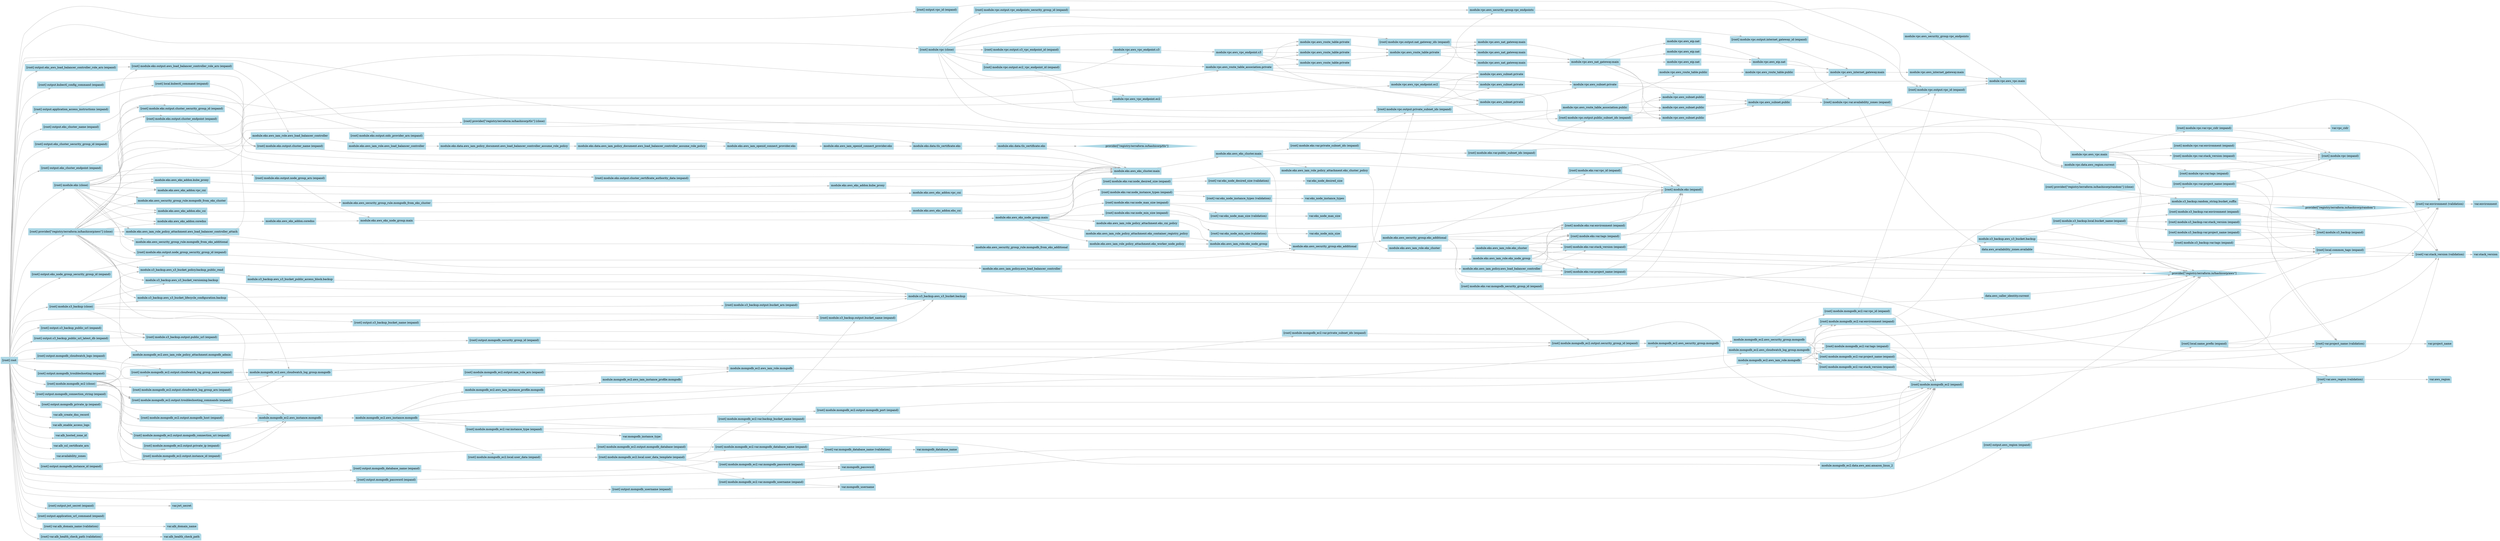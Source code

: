 digraph {
    rankdir = "LR";
    node [shape = "box", style = "filled", color = "lightblue"];
    edge [color = "darkgray"];
	compound = "true"
	newrank = "true"
	subgraph "root" {
		"[root] data.aws_availability_zones.available (expand)" [label = "data.aws_availability_zones.available", shape = "box"]
		"[root] data.aws_caller_identity.current (expand)" [label = "data.aws_caller_identity.current", shape = "box"]
		"[root] module.eks.aws_eks_addon.coredns" [label = "module.eks.aws_eks_addon.coredns", shape = "box"]
		"[root] module.eks.aws_eks_addon.coredns (expand)" [label = "module.eks.aws_eks_addon.coredns", shape = "box"]
		"[root] module.eks.aws_eks_addon.ebs_csi" [label = "module.eks.aws_eks_addon.ebs_csi", shape = "box"]
		"[root] module.eks.aws_eks_addon.ebs_csi (expand)" [label = "module.eks.aws_eks_addon.ebs_csi", shape = "box"]
		"[root] module.eks.aws_eks_addon.kube_proxy" [label = "module.eks.aws_eks_addon.kube_proxy", shape = "box"]
		"[root] module.eks.aws_eks_addon.kube_proxy (expand)" [label = "module.eks.aws_eks_addon.kube_proxy", shape = "box"]
		"[root] module.eks.aws_eks_addon.vpc_cni" [label = "module.eks.aws_eks_addon.vpc_cni", shape = "box"]
		"[root] module.eks.aws_eks_addon.vpc_cni (expand)" [label = "module.eks.aws_eks_addon.vpc_cni", shape = "box"]
		"[root] module.eks.aws_eks_cluster.main" [label = "module.eks.aws_eks_cluster.main", shape = "box"]
		"[root] module.eks.aws_eks_cluster.main (expand)" [label = "module.eks.aws_eks_cluster.main", shape = "box"]
		"[root] module.eks.aws_eks_node_group.main" [label = "module.eks.aws_eks_node_group.main", shape = "box"]
		"[root] module.eks.aws_eks_node_group.main (expand)" [label = "module.eks.aws_eks_node_group.main", shape = "box"]
		"[root] module.eks.aws_iam_openid_connect_provider.eks" [label = "module.eks.aws_iam_openid_connect_provider.eks", shape = "box"]
		"[root] module.eks.aws_iam_openid_connect_provider.eks (expand)" [label = "module.eks.aws_iam_openid_connect_provider.eks", shape = "box"]
		"[root] module.eks.aws_iam_policy.aws_load_balancer_controller" [label = "module.eks.aws_iam_policy.aws_load_balancer_controller", shape = "box"]
		"[root] module.eks.aws_iam_policy.aws_load_balancer_controller (expand)" [label = "module.eks.aws_iam_policy.aws_load_balancer_controller", shape = "box"]
		"[root] module.eks.aws_iam_role.aws_load_balancer_controller" [label = "module.eks.aws_iam_role.aws_load_balancer_controller", shape = "box"]
		"[root] module.eks.aws_iam_role.aws_load_balancer_controller (expand)" [label = "module.eks.aws_iam_role.aws_load_balancer_controller", shape = "box"]
		"[root] module.eks.aws_iam_role.eks_cluster" [label = "module.eks.aws_iam_role.eks_cluster", shape = "box"]
		"[root] module.eks.aws_iam_role.eks_cluster (expand)" [label = "module.eks.aws_iam_role.eks_cluster", shape = "box"]
		"[root] module.eks.aws_iam_role.eks_node_group" [label = "module.eks.aws_iam_role.eks_node_group", shape = "box"]
		"[root] module.eks.aws_iam_role.eks_node_group (expand)" [label = "module.eks.aws_iam_role.eks_node_group", shape = "box"]
		"[root] module.eks.aws_iam_role_policy_attachment.aws_load_balancer_controller_attach (expand)" [label = "module.eks.aws_iam_role_policy_attachment.aws_load_balancer_controller_attach", shape = "box"]
		"[root] module.eks.aws_iam_role_policy_attachment.eks_cluster_policy (expand)" [label = "module.eks.aws_iam_role_policy_attachment.eks_cluster_policy", shape = "box"]
		"[root] module.eks.aws_iam_role_policy_attachment.eks_cni_policy (expand)" [label = "module.eks.aws_iam_role_policy_attachment.eks_cni_policy", shape = "box"]
		"[root] module.eks.aws_iam_role_policy_attachment.eks_container_registry_policy (expand)" [label = "module.eks.aws_iam_role_policy_attachment.eks_container_registry_policy", shape = "box"]
		"[root] module.eks.aws_iam_role_policy_attachment.eks_worker_node_policy (expand)" [label = "module.eks.aws_iam_role_policy_attachment.eks_worker_node_policy", shape = "box"]
		"[root] module.eks.aws_security_group.eks_additional" [label = "module.eks.aws_security_group.eks_additional", shape = "box"]
		"[root] module.eks.aws_security_group.eks_additional (expand)" [label = "module.eks.aws_security_group.eks_additional", shape = "box"]
		"[root] module.eks.aws_security_group_rule.mongodb_from_eks_additional" [label = "module.eks.aws_security_group_rule.mongodb_from_eks_additional", shape = "box"]
		"[root] module.eks.aws_security_group_rule.mongodb_from_eks_additional (expand)" [label = "module.eks.aws_security_group_rule.mongodb_from_eks_additional", shape = "box"]
		"[root] module.eks.aws_security_group_rule.mongodb_from_eks_cluster" [label = "module.eks.aws_security_group_rule.mongodb_from_eks_cluster", shape = "box"]
		"[root] module.eks.aws_security_group_rule.mongodb_from_eks_cluster (expand)" [label = "module.eks.aws_security_group_rule.mongodb_from_eks_cluster", shape = "box"]
		"[root] module.eks.data.aws_iam_policy_document.aws_load_balancer_controller_assume_role_policy" [label = "module.eks.data.aws_iam_policy_document.aws_load_balancer_controller_assume_role_policy", shape = "box"]
		"[root] module.eks.data.aws_iam_policy_document.aws_load_balancer_controller_assume_role_policy (expand)" [label = "module.eks.data.aws_iam_policy_document.aws_load_balancer_controller_assume_role_policy", shape = "box"]
		"[root] module.eks.data.tls_certificate.eks" [label = "module.eks.data.tls_certificate.eks", shape = "box"]
		"[root] module.eks.data.tls_certificate.eks (expand)" [label = "module.eks.data.tls_certificate.eks", shape = "box"]
		"[root] module.mongodb_ec2.aws_cloudwatch_log_group.mongodb" [label = "module.mongodb_ec2.aws_cloudwatch_log_group.mongodb", shape = "box"]
		"[root] module.mongodb_ec2.aws_cloudwatch_log_group.mongodb (expand)" [label = "module.mongodb_ec2.aws_cloudwatch_log_group.mongodb", shape = "box"]
		"[root] module.mongodb_ec2.aws_iam_instance_profile.mongodb" [label = "module.mongodb_ec2.aws_iam_instance_profile.mongodb", shape = "box"]
		"[root] module.mongodb_ec2.aws_iam_instance_profile.mongodb (expand)" [label = "module.mongodb_ec2.aws_iam_instance_profile.mongodb", shape = "box"]
		"[root] module.mongodb_ec2.aws_iam_role.mongodb" [label = "module.mongodb_ec2.aws_iam_role.mongodb", shape = "box"]
		"[root] module.mongodb_ec2.aws_iam_role.mongodb (expand)" [label = "module.mongodb_ec2.aws_iam_role.mongodb", shape = "box"]
		"[root] module.mongodb_ec2.aws_iam_role_policy_attachment.mongodb_admin (expand)" [label = "module.mongodb_ec2.aws_iam_role_policy_attachment.mongodb_admin", shape = "box"]
		"[root] module.mongodb_ec2.aws_instance.mongodb" [label = "module.mongodb_ec2.aws_instance.mongodb", shape = "box"]
		"[root] module.mongodb_ec2.aws_instance.mongodb (expand)" [label = "module.mongodb_ec2.aws_instance.mongodb", shape = "box"]
		"[root] module.mongodb_ec2.aws_security_group.mongodb" [label = "module.mongodb_ec2.aws_security_group.mongodb", shape = "box"]
		"[root] module.mongodb_ec2.aws_security_group.mongodb (expand)" [label = "module.mongodb_ec2.aws_security_group.mongodb", shape = "box"]
		"[root] module.mongodb_ec2.data.aws_ami.amazon_linux_2 (expand)" [label = "module.mongodb_ec2.data.aws_ami.amazon_linux_2", shape = "box"]
		"[root] module.s3_backup.aws_s3_bucket.backup" [label = "module.s3_backup.aws_s3_bucket.backup", shape = "box"]
		"[root] module.s3_backup.aws_s3_bucket.backup (expand)" [label = "module.s3_backup.aws_s3_bucket.backup", shape = "box"]
		"[root] module.s3_backup.aws_s3_bucket_lifecycle_configuration.backup (expand)" [label = "module.s3_backup.aws_s3_bucket_lifecycle_configuration.backup", shape = "box"]
		"[root] module.s3_backup.aws_s3_bucket_policy.backup_public_read (expand)" [label = "module.s3_backup.aws_s3_bucket_policy.backup_public_read", shape = "box"]
		"[root] module.s3_backup.aws_s3_bucket_public_access_block.backup (expand)" [label = "module.s3_backup.aws_s3_bucket_public_access_block.backup", shape = "box"]
		"[root] module.s3_backup.aws_s3_bucket_versioning.backup (expand)" [label = "module.s3_backup.aws_s3_bucket_versioning.backup", shape = "box"]
		"[root] module.s3_backup.random_string.bucket_suffix (expand)" [label = "module.s3_backup.random_string.bucket_suffix", shape = "box"]
		"[root] module.vpc.aws_eip.nat (expand)" [label = "module.vpc.aws_eip.nat", shape = "box"]
		"[root] module.vpc.aws_eip.nat[0]" [label = "module.vpc.aws_eip.nat", shape = "box"]
		"[root] module.vpc.aws_eip.nat[1]" [label = "module.vpc.aws_eip.nat", shape = "box"]
		"[root] module.vpc.aws_eip.nat[2]" [label = "module.vpc.aws_eip.nat", shape = "box"]
		"[root] module.vpc.aws_internet_gateway.main" [label = "module.vpc.aws_internet_gateway.main", shape = "box"]
		"[root] module.vpc.aws_internet_gateway.main (expand)" [label = "module.vpc.aws_internet_gateway.main", shape = "box"]
		"[root] module.vpc.aws_nat_gateway.main (expand)" [label = "module.vpc.aws_nat_gateway.main", shape = "box"]
		"[root] module.vpc.aws_nat_gateway.main[0]" [label = "module.vpc.aws_nat_gateway.main", shape = "box"]
		"[root] module.vpc.aws_nat_gateway.main[1]" [label = "module.vpc.aws_nat_gateway.main", shape = "box"]
		"[root] module.vpc.aws_nat_gateway.main[2]" [label = "module.vpc.aws_nat_gateway.main", shape = "box"]
		"[root] module.vpc.aws_route_table.private (expand)" [label = "module.vpc.aws_route_table.private", shape = "box"]
		"[root] module.vpc.aws_route_table.private[0]" [label = "module.vpc.aws_route_table.private", shape = "box"]
		"[root] module.vpc.aws_route_table.private[1]" [label = "module.vpc.aws_route_table.private", shape = "box"]
		"[root] module.vpc.aws_route_table.private[2]" [label = "module.vpc.aws_route_table.private", shape = "box"]
		"[root] module.vpc.aws_route_table.public" [label = "module.vpc.aws_route_table.public", shape = "box"]
		"[root] module.vpc.aws_route_table.public (expand)" [label = "module.vpc.aws_route_table.public", shape = "box"]
		"[root] module.vpc.aws_route_table_association.private (expand)" [label = "module.vpc.aws_route_table_association.private", shape = "box"]
		"[root] module.vpc.aws_route_table_association.public (expand)" [label = "module.vpc.aws_route_table_association.public", shape = "box"]
		"[root] module.vpc.aws_security_group.vpc_endpoints" [label = "module.vpc.aws_security_group.vpc_endpoints", shape = "box"]
		"[root] module.vpc.aws_security_group.vpc_endpoints (expand)" [label = "module.vpc.aws_security_group.vpc_endpoints", shape = "box"]
		"[root] module.vpc.aws_subnet.private (expand)" [label = "module.vpc.aws_subnet.private", shape = "box"]
		"[root] module.vpc.aws_subnet.private[0]" [label = "module.vpc.aws_subnet.private", shape = "box"]
		"[root] module.vpc.aws_subnet.private[1]" [label = "module.vpc.aws_subnet.private", shape = "box"]
		"[root] module.vpc.aws_subnet.private[2]" [label = "module.vpc.aws_subnet.private", shape = "box"]
		"[root] module.vpc.aws_subnet.public (expand)" [label = "module.vpc.aws_subnet.public", shape = "box"]
		"[root] module.vpc.aws_subnet.public[0]" [label = "module.vpc.aws_subnet.public", shape = "box"]
		"[root] module.vpc.aws_subnet.public[1]" [label = "module.vpc.aws_subnet.public", shape = "box"]
		"[root] module.vpc.aws_subnet.public[2]" [label = "module.vpc.aws_subnet.public", shape = "box"]
		"[root] module.vpc.aws_vpc.main" [label = "module.vpc.aws_vpc.main", shape = "box"]
		"[root] module.vpc.aws_vpc.main (expand)" [label = "module.vpc.aws_vpc.main", shape = "box"]
		"[root] module.vpc.aws_vpc_endpoint.ec2" [label = "module.vpc.aws_vpc_endpoint.ec2", shape = "box"]
		"[root] module.vpc.aws_vpc_endpoint.ec2 (expand)" [label = "module.vpc.aws_vpc_endpoint.ec2", shape = "box"]
		"[root] module.vpc.aws_vpc_endpoint.s3" [label = "module.vpc.aws_vpc_endpoint.s3", shape = "box"]
		"[root] module.vpc.aws_vpc_endpoint.s3 (expand)" [label = "module.vpc.aws_vpc_endpoint.s3", shape = "box"]
		"[root] module.vpc.data.aws_region.current (expand)" [label = "module.vpc.data.aws_region.current", shape = "box"]
		"[root] provider[\"registry.terraform.io/hashicorp/aws\"]" [label = "provider[\"registry.terraform.io/hashicorp/aws\"]", shape = "diamond"]
		"[root] provider[\"registry.terraform.io/hashicorp/random\"]" [label = "provider[\"registry.terraform.io/hashicorp/random\"]", shape = "diamond"]
		"[root] provider[\"registry.terraform.io/hashicorp/tls\"]" [label = "provider[\"registry.terraform.io/hashicorp/tls\"]", shape = "diamond"]
		"[root] var.alb_create_dns_record" [label = "var.alb_create_dns_record", shape = "note"]
		"[root] var.alb_domain_name" [label = "var.alb_domain_name", shape = "note"]
		"[root] var.alb_enable_access_logs" [label = "var.alb_enable_access_logs", shape = "note"]
		"[root] var.alb_health_check_path" [label = "var.alb_health_check_path", shape = "note"]
		"[root] var.alb_hosted_zone_id" [label = "var.alb_hosted_zone_id", shape = "note"]
		"[root] var.alb_ssl_certificate_arn" [label = "var.alb_ssl_certificate_arn", shape = "note"]
		"[root] var.availability_zones" [label = "var.availability_zones", shape = "note"]
		"[root] var.aws_region" [label = "var.aws_region", shape = "note"]
		"[root] var.eks_node_desired_size" [label = "var.eks_node_desired_size", shape = "note"]
		"[root] var.eks_node_instance_types" [label = "var.eks_node_instance_types", shape = "note"]
		"[root] var.eks_node_max_size" [label = "var.eks_node_max_size", shape = "note"]
		"[root] var.eks_node_min_size" [label = "var.eks_node_min_size", shape = "note"]
		"[root] var.environment" [label = "var.environment", shape = "note"]
		"[root] var.jwt_secret" [label = "var.jwt_secret", shape = "note"]
		"[root] var.mongodb_database_name" [label = "var.mongodb_database_name", shape = "note"]
		"[root] var.mongodb_instance_type" [label = "var.mongodb_instance_type", shape = "note"]
		"[root] var.mongodb_password" [label = "var.mongodb_password", shape = "note"]
		"[root] var.mongodb_username" [label = "var.mongodb_username", shape = "note"]
		"[root] var.project_name" [label = "var.project_name", shape = "note"]
		"[root] var.stack_version" [label = "var.stack_version", shape = "note"]
		"[root] var.vpc_cidr" [label = "var.vpc_cidr", shape = "note"]
		"[root] data.aws_availability_zones.available (expand)" -> "[root] provider[\"registry.terraform.io/hashicorp/aws\"]"
		"[root] data.aws_caller_identity.current (expand)" -> "[root] provider[\"registry.terraform.io/hashicorp/aws\"]"
		"[root] local.common_tags (expand)" -> "[root] var.environment (validation)"
		"[root] local.common_tags (expand)" -> "[root] var.stack_version (validation)"
		"[root] local.kubectl_command (expand)" -> "[root] module.eks.output.cluster_name (expand)"
		"[root] local.name_prefix (expand)" -> "[root] var.environment (validation)"
		"[root] local.name_prefix (expand)" -> "[root] var.project_name (validation)"
		"[root] local.name_prefix (expand)" -> "[root] var.stack_version (validation)"
		"[root] module.eks (close)" -> "[root] module.eks.aws_eks_addon.coredns"
		"[root] module.eks (close)" -> "[root] module.eks.aws_eks_addon.ebs_csi"
		"[root] module.eks (close)" -> "[root] module.eks.aws_eks_addon.kube_proxy"
		"[root] module.eks (close)" -> "[root] module.eks.aws_eks_addon.vpc_cni"
		"[root] module.eks (close)" -> "[root] module.eks.aws_iam_role_policy_attachment.aws_load_balancer_controller_attach (expand)"
		"[root] module.eks (close)" -> "[root] module.eks.aws_security_group_rule.mongodb_from_eks_additional"
		"[root] module.eks (close)" -> "[root] module.eks.aws_security_group_rule.mongodb_from_eks_cluster"
		"[root] module.eks (close)" -> "[root] module.eks.output.aws_load_balancer_controller_role_arn (expand)"
		"[root] module.eks (close)" -> "[root] module.eks.output.cluster_certificate_authority_data (expand)"
		"[root] module.eks (close)" -> "[root] module.eks.output.cluster_endpoint (expand)"
		"[root] module.eks (close)" -> "[root] module.eks.output.cluster_name (expand)"
		"[root] module.eks (close)" -> "[root] module.eks.output.cluster_security_group_id (expand)"
		"[root] module.eks (close)" -> "[root] module.eks.output.node_group_arn (expand)"
		"[root] module.eks (close)" -> "[root] module.eks.output.node_group_security_group_id (expand)"
		"[root] module.eks (close)" -> "[root] module.eks.output.oidc_provider_arn (expand)"
		"[root] module.eks.aws_eks_addon.coredns (expand)" -> "[root] module.eks.aws_eks_node_group.main"
		"[root] module.eks.aws_eks_addon.coredns" -> "[root] module.eks.aws_eks_addon.coredns (expand)"
		"[root] module.eks.aws_eks_addon.ebs_csi (expand)" -> "[root] module.eks.aws_eks_cluster.main"
		"[root] module.eks.aws_eks_addon.ebs_csi" -> "[root] module.eks.aws_eks_addon.ebs_csi (expand)"
		"[root] module.eks.aws_eks_addon.kube_proxy (expand)" -> "[root] module.eks.aws_eks_cluster.main"
		"[root] module.eks.aws_eks_addon.kube_proxy" -> "[root] module.eks.aws_eks_addon.kube_proxy (expand)"
		"[root] module.eks.aws_eks_addon.vpc_cni (expand)" -> "[root] module.eks.aws_eks_cluster.main"
		"[root] module.eks.aws_eks_addon.vpc_cni" -> "[root] module.eks.aws_eks_addon.vpc_cni (expand)"
		"[root] module.eks.aws_eks_cluster.main (expand)" -> "[root] module.eks.aws_iam_role_policy_attachment.eks_cluster_policy (expand)"
		"[root] module.eks.aws_eks_cluster.main (expand)" -> "[root] module.eks.aws_security_group.eks_additional"
		"[root] module.eks.aws_eks_cluster.main (expand)" -> "[root] module.eks.var.private_subnet_ids (expand)"
		"[root] module.eks.aws_eks_cluster.main (expand)" -> "[root] module.eks.var.public_subnet_ids (expand)"
		"[root] module.eks.aws_eks_cluster.main" -> "[root] module.eks.aws_eks_cluster.main (expand)"
		"[root] module.eks.aws_eks_node_group.main (expand)" -> "[root] module.eks.aws_eks_cluster.main"
		"[root] module.eks.aws_eks_node_group.main (expand)" -> "[root] module.eks.aws_iam_role_policy_attachment.eks_cni_policy (expand)"
		"[root] module.eks.aws_eks_node_group.main (expand)" -> "[root] module.eks.aws_iam_role_policy_attachment.eks_container_registry_policy (expand)"
		"[root] module.eks.aws_eks_node_group.main (expand)" -> "[root] module.eks.aws_iam_role_policy_attachment.eks_worker_node_policy (expand)"
		"[root] module.eks.aws_eks_node_group.main (expand)" -> "[root] module.eks.var.node_desired_size (expand)"
		"[root] module.eks.aws_eks_node_group.main (expand)" -> "[root] module.eks.var.node_instance_types (expand)"
		"[root] module.eks.aws_eks_node_group.main (expand)" -> "[root] module.eks.var.node_max_size (expand)"
		"[root] module.eks.aws_eks_node_group.main (expand)" -> "[root] module.eks.var.node_min_size (expand)"
		"[root] module.eks.aws_eks_node_group.main" -> "[root] module.eks.aws_eks_node_group.main (expand)"
		"[root] module.eks.aws_iam_openid_connect_provider.eks (expand)" -> "[root] module.eks.data.tls_certificate.eks"
		"[root] module.eks.aws_iam_openid_connect_provider.eks" -> "[root] module.eks.aws_iam_openid_connect_provider.eks (expand)"
		"[root] module.eks.aws_iam_policy.aws_load_balancer_controller (expand)" -> "[root] module.eks.var.environment (expand)"
		"[root] module.eks.aws_iam_policy.aws_load_balancer_controller (expand)" -> "[root] module.eks.var.project_name (expand)"
		"[root] module.eks.aws_iam_policy.aws_load_balancer_controller (expand)" -> "[root] module.eks.var.stack_version (expand)"
		"[root] module.eks.aws_iam_policy.aws_load_balancer_controller (expand)" -> "[root] module.eks.var.tags (expand)"
		"[root] module.eks.aws_iam_policy.aws_load_balancer_controller (expand)" -> "[root] provider[\"registry.terraform.io/hashicorp/aws\"]"
		"[root] module.eks.aws_iam_policy.aws_load_balancer_controller" -> "[root] module.eks.aws_iam_policy.aws_load_balancer_controller (expand)"
		"[root] module.eks.aws_iam_role.aws_load_balancer_controller (expand)" -> "[root] module.eks.data.aws_iam_policy_document.aws_load_balancer_controller_assume_role_policy"
		"[root] module.eks.aws_iam_role.aws_load_balancer_controller" -> "[root] module.eks.aws_iam_role.aws_load_balancer_controller (expand)"
		"[root] module.eks.aws_iam_role.eks_cluster (expand)" -> "[root] module.eks.var.environment (expand)"
		"[root] module.eks.aws_iam_role.eks_cluster (expand)" -> "[root] module.eks.var.project_name (expand)"
		"[root] module.eks.aws_iam_role.eks_cluster (expand)" -> "[root] module.eks.var.stack_version (expand)"
		"[root] module.eks.aws_iam_role.eks_cluster (expand)" -> "[root] module.eks.var.tags (expand)"
		"[root] module.eks.aws_iam_role.eks_cluster (expand)" -> "[root] provider[\"registry.terraform.io/hashicorp/aws\"]"
		"[root] module.eks.aws_iam_role.eks_cluster" -> "[root] module.eks.aws_iam_role.eks_cluster (expand)"
		"[root] module.eks.aws_iam_role.eks_node_group (expand)" -> "[root] module.eks.var.environment (expand)"
		"[root] module.eks.aws_iam_role.eks_node_group (expand)" -> "[root] module.eks.var.project_name (expand)"
		"[root] module.eks.aws_iam_role.eks_node_group (expand)" -> "[root] module.eks.var.stack_version (expand)"
		"[root] module.eks.aws_iam_role.eks_node_group (expand)" -> "[root] module.eks.var.tags (expand)"
		"[root] module.eks.aws_iam_role.eks_node_group (expand)" -> "[root] provider[\"registry.terraform.io/hashicorp/aws\"]"
		"[root] module.eks.aws_iam_role.eks_node_group" -> "[root] module.eks.aws_iam_role.eks_node_group (expand)"
		"[root] module.eks.aws_iam_role_policy_attachment.aws_load_balancer_controller_attach (expand)" -> "[root] module.eks.aws_iam_policy.aws_load_balancer_controller"
		"[root] module.eks.aws_iam_role_policy_attachment.aws_load_balancer_controller_attach (expand)" -> "[root] module.eks.aws_iam_role.aws_load_balancer_controller"
		"[root] module.eks.aws_iam_role_policy_attachment.eks_cluster_policy (expand)" -> "[root] module.eks.aws_iam_role.eks_cluster"
		"[root] module.eks.aws_iam_role_policy_attachment.eks_cni_policy (expand)" -> "[root] module.eks.aws_iam_role.eks_node_group"
		"[root] module.eks.aws_iam_role_policy_attachment.eks_container_registry_policy (expand)" -> "[root] module.eks.aws_iam_role.eks_node_group"
		"[root] module.eks.aws_iam_role_policy_attachment.eks_worker_node_policy (expand)" -> "[root] module.eks.aws_iam_role.eks_node_group"
		"[root] module.eks.aws_security_group.eks_additional (expand)" -> "[root] module.eks.var.environment (expand)"
		"[root] module.eks.aws_security_group.eks_additional (expand)" -> "[root] module.eks.var.mongodb_security_group_id (expand)"
		"[root] module.eks.aws_security_group.eks_additional (expand)" -> "[root] module.eks.var.project_name (expand)"
		"[root] module.eks.aws_security_group.eks_additional (expand)" -> "[root] module.eks.var.stack_version (expand)"
		"[root] module.eks.aws_security_group.eks_additional (expand)" -> "[root] module.eks.var.tags (expand)"
		"[root] module.eks.aws_security_group.eks_additional (expand)" -> "[root] module.eks.var.vpc_id (expand)"
		"[root] module.eks.aws_security_group.eks_additional" -> "[root] module.eks.aws_security_group.eks_additional (expand)"
		"[root] module.eks.aws_security_group_rule.mongodb_from_eks_additional (expand)" -> "[root] module.eks.aws_security_group.eks_additional"
		"[root] module.eks.aws_security_group_rule.mongodb_from_eks_additional" -> "[root] module.eks.aws_security_group_rule.mongodb_from_eks_additional (expand)"
		"[root] module.eks.aws_security_group_rule.mongodb_from_eks_cluster (expand)" -> "[root] module.eks.aws_eks_cluster.main"
		"[root] module.eks.aws_security_group_rule.mongodb_from_eks_cluster" -> "[root] module.eks.aws_security_group_rule.mongodb_from_eks_cluster (expand)"
		"[root] module.eks.data.aws_iam_policy_document.aws_load_balancer_controller_assume_role_policy (expand)" -> "[root] module.eks.aws_iam_openid_connect_provider.eks"
		"[root] module.eks.data.aws_iam_policy_document.aws_load_balancer_controller_assume_role_policy" -> "[root] module.eks.data.aws_iam_policy_document.aws_load_balancer_controller_assume_role_policy (expand)"
		"[root] module.eks.data.tls_certificate.eks (expand)" -> "[root] module.eks.aws_eks_cluster.main"
		"[root] module.eks.data.tls_certificate.eks (expand)" -> "[root] provider[\"registry.terraform.io/hashicorp/tls\"]"
		"[root] module.eks.data.tls_certificate.eks" -> "[root] module.eks.data.tls_certificate.eks (expand)"
		"[root] module.eks.output.aws_load_balancer_controller_role_arn (expand)" -> "[root] module.eks.aws_iam_role.aws_load_balancer_controller"
		"[root] module.eks.output.cluster_certificate_authority_data (expand)" -> "[root] module.eks.aws_eks_cluster.main"
		"[root] module.eks.output.cluster_endpoint (expand)" -> "[root] module.eks.aws_eks_cluster.main"
		"[root] module.eks.output.cluster_name (expand)" -> "[root] module.eks.aws_eks_cluster.main"
		"[root] module.eks.output.cluster_security_group_id (expand)" -> "[root] module.eks.aws_eks_cluster.main"
		"[root] module.eks.output.node_group_arn (expand)" -> "[root] module.eks.aws_eks_node_group.main"
		"[root] module.eks.output.node_group_security_group_id (expand)" -> "[root] module.eks.aws_security_group.eks_additional"
		"[root] module.eks.output.oidc_provider_arn (expand)" -> "[root] module.eks.aws_iam_openid_connect_provider.eks"
		"[root] module.eks.var.environment (expand)" -> "[root] module.eks (expand)"
		"[root] module.eks.var.environment (expand)" -> "[root] var.environment (validation)"
		"[root] module.eks.var.mongodb_security_group_id (expand)" -> "[root] module.eks (expand)"
		"[root] module.eks.var.mongodb_security_group_id (expand)" -> "[root] module.mongodb_ec2.output.security_group_id (expand)"
		"[root] module.eks.var.node_desired_size (expand)" -> "[root] module.eks (expand)"
		"[root] module.eks.var.node_desired_size (expand)" -> "[root] var.eks_node_desired_size (validation)"
		"[root] module.eks.var.node_instance_types (expand)" -> "[root] module.eks (expand)"
		"[root] module.eks.var.node_instance_types (expand)" -> "[root] var.eks_node_instance_types (validation)"
		"[root] module.eks.var.node_max_size (expand)" -> "[root] module.eks (expand)"
		"[root] module.eks.var.node_max_size (expand)" -> "[root] var.eks_node_max_size (validation)"
		"[root] module.eks.var.node_min_size (expand)" -> "[root] module.eks (expand)"
		"[root] module.eks.var.node_min_size (expand)" -> "[root] var.eks_node_min_size (validation)"
		"[root] module.eks.var.private_subnet_ids (expand)" -> "[root] module.eks (expand)"
		"[root] module.eks.var.private_subnet_ids (expand)" -> "[root] module.vpc.output.private_subnet_ids (expand)"
		"[root] module.eks.var.project_name (expand)" -> "[root] module.eks (expand)"
		"[root] module.eks.var.project_name (expand)" -> "[root] var.project_name (validation)"
		"[root] module.eks.var.public_subnet_ids (expand)" -> "[root] module.eks (expand)"
		"[root] module.eks.var.public_subnet_ids (expand)" -> "[root] module.vpc.output.public_subnet_ids (expand)"
		"[root] module.eks.var.stack_version (expand)" -> "[root] module.eks (expand)"
		"[root] module.eks.var.stack_version (expand)" -> "[root] var.stack_version (validation)"
		"[root] module.eks.var.tags (expand)" -> "[root] local.common_tags (expand)"
		"[root] module.eks.var.tags (expand)" -> "[root] module.eks (expand)"
		"[root] module.eks.var.vpc_id (expand)" -> "[root] module.eks (expand)"
		"[root] module.eks.var.vpc_id (expand)" -> "[root] module.vpc.output.vpc_id (expand)"
		"[root] module.mongodb_ec2 (close)" -> "[root] module.mongodb_ec2.aws_iam_role_policy_attachment.mongodb_admin (expand)"
		"[root] module.mongodb_ec2 (close)" -> "[root] module.mongodb_ec2.output.cloudwatch_log_group_arn (expand)"
		"[root] module.mongodb_ec2 (close)" -> "[root] module.mongodb_ec2.output.cloudwatch_log_group_name (expand)"
		"[root] module.mongodb_ec2 (close)" -> "[root] module.mongodb_ec2.output.iam_role_arn (expand)"
		"[root] module.mongodb_ec2 (close)" -> "[root] module.mongodb_ec2.output.instance_id (expand)"
		"[root] module.mongodb_ec2 (close)" -> "[root] module.mongodb_ec2.output.mongodb_connection_uri (expand)"
		"[root] module.mongodb_ec2 (close)" -> "[root] module.mongodb_ec2.output.mongodb_database (expand)"
		"[root] module.mongodb_ec2 (close)" -> "[root] module.mongodb_ec2.output.mongodb_host (expand)"
		"[root] module.mongodb_ec2 (close)" -> "[root] module.mongodb_ec2.output.mongodb_port (expand)"
		"[root] module.mongodb_ec2 (close)" -> "[root] module.mongodb_ec2.output.private_ip (expand)"
		"[root] module.mongodb_ec2 (close)" -> "[root] module.mongodb_ec2.output.security_group_id (expand)"
		"[root] module.mongodb_ec2 (close)" -> "[root] module.mongodb_ec2.output.troubleshooting_commands (expand)"
		"[root] module.mongodb_ec2.aws_cloudwatch_log_group.mongodb (expand)" -> "[root] module.mongodb_ec2.var.environment (expand)"
		"[root] module.mongodb_ec2.aws_cloudwatch_log_group.mongodb (expand)" -> "[root] module.mongodb_ec2.var.project_name (expand)"
		"[root] module.mongodb_ec2.aws_cloudwatch_log_group.mongodb (expand)" -> "[root] module.mongodb_ec2.var.stack_version (expand)"
		"[root] module.mongodb_ec2.aws_cloudwatch_log_group.mongodb (expand)" -> "[root] module.mongodb_ec2.var.tags (expand)"
		"[root] module.mongodb_ec2.aws_cloudwatch_log_group.mongodb (expand)" -> "[root] provider[\"registry.terraform.io/hashicorp/aws\"]"
		"[root] module.mongodb_ec2.aws_cloudwatch_log_group.mongodb" -> "[root] module.mongodb_ec2.aws_cloudwatch_log_group.mongodb (expand)"
		"[root] module.mongodb_ec2.aws_iam_instance_profile.mongodb (expand)" -> "[root] module.mongodb_ec2.aws_iam_role.mongodb"
		"[root] module.mongodb_ec2.aws_iam_instance_profile.mongodb" -> "[root] module.mongodb_ec2.aws_iam_instance_profile.mongodb (expand)"
		"[root] module.mongodb_ec2.aws_iam_role.mongodb (expand)" -> "[root] module.mongodb_ec2.var.environment (expand)"
		"[root] module.mongodb_ec2.aws_iam_role.mongodb (expand)" -> "[root] module.mongodb_ec2.var.project_name (expand)"
		"[root] module.mongodb_ec2.aws_iam_role.mongodb (expand)" -> "[root] module.mongodb_ec2.var.stack_version (expand)"
		"[root] module.mongodb_ec2.aws_iam_role.mongodb (expand)" -> "[root] module.mongodb_ec2.var.tags (expand)"
		"[root] module.mongodb_ec2.aws_iam_role.mongodb (expand)" -> "[root] provider[\"registry.terraform.io/hashicorp/aws\"]"
		"[root] module.mongodb_ec2.aws_iam_role.mongodb" -> "[root] module.mongodb_ec2.aws_iam_role.mongodb (expand)"
		"[root] module.mongodb_ec2.aws_iam_role_policy_attachment.mongodb_admin (expand)" -> "[root] module.mongodb_ec2.aws_iam_role.mongodb"
		"[root] module.mongodb_ec2.aws_instance.mongodb (expand)" -> "[root] module.mongodb_ec2.aws_iam_instance_profile.mongodb"
		"[root] module.mongodb_ec2.aws_instance.mongodb (expand)" -> "[root] module.mongodb_ec2.aws_security_group.mongodb"
		"[root] module.mongodb_ec2.aws_instance.mongodb (expand)" -> "[root] module.mongodb_ec2.data.aws_ami.amazon_linux_2 (expand)"
		"[root] module.mongodb_ec2.aws_instance.mongodb (expand)" -> "[root] module.mongodb_ec2.local.user_data (expand)"
		"[root] module.mongodb_ec2.aws_instance.mongodb (expand)" -> "[root] module.mongodb_ec2.var.instance_type (expand)"
		"[root] module.mongodb_ec2.aws_instance.mongodb (expand)" -> "[root] module.mongodb_ec2.var.private_subnet_ids (expand)"
		"[root] module.mongodb_ec2.aws_instance.mongodb" -> "[root] module.mongodb_ec2.aws_instance.mongodb (expand)"
		"[root] module.mongodb_ec2.aws_security_group.mongodb (expand)" -> "[root] module.mongodb_ec2.var.environment (expand)"
		"[root] module.mongodb_ec2.aws_security_group.mongodb (expand)" -> "[root] module.mongodb_ec2.var.project_name (expand)"
		"[root] module.mongodb_ec2.aws_security_group.mongodb (expand)" -> "[root] module.mongodb_ec2.var.stack_version (expand)"
		"[root] module.mongodb_ec2.aws_security_group.mongodb (expand)" -> "[root] module.mongodb_ec2.var.tags (expand)"
		"[root] module.mongodb_ec2.aws_security_group.mongodb (expand)" -> "[root] module.mongodb_ec2.var.vpc_id (expand)"
		"[root] module.mongodb_ec2.aws_security_group.mongodb" -> "[root] module.mongodb_ec2.aws_security_group.mongodb (expand)"
		"[root] module.mongodb_ec2.data.aws_ami.amazon_linux_2 (expand)" -> "[root] module.mongodb_ec2 (expand)"
		"[root] module.mongodb_ec2.data.aws_ami.amazon_linux_2 (expand)" -> "[root] provider[\"registry.terraform.io/hashicorp/aws\"]"
		"[root] module.mongodb_ec2.local.user_data (expand)" -> "[root] module.mongodb_ec2.local.user_data_template (expand)"
		"[root] module.mongodb_ec2.local.user_data_template (expand)" -> "[root] module.mongodb_ec2.var.backup_bucket_name (expand)"
		"[root] module.mongodb_ec2.local.user_data_template (expand)" -> "[root] module.mongodb_ec2.var.mongodb_database_name (expand)"
		"[root] module.mongodb_ec2.local.user_data_template (expand)" -> "[root] module.mongodb_ec2.var.mongodb_password (expand)"
		"[root] module.mongodb_ec2.local.user_data_template (expand)" -> "[root] module.mongodb_ec2.var.mongodb_username (expand)"
		"[root] module.mongodb_ec2.output.cloudwatch_log_group_arn (expand)" -> "[root] module.mongodb_ec2.aws_cloudwatch_log_group.mongodb"
		"[root] module.mongodb_ec2.output.cloudwatch_log_group_name (expand)" -> "[root] module.mongodb_ec2.aws_cloudwatch_log_group.mongodb"
		"[root] module.mongodb_ec2.output.iam_role_arn (expand)" -> "[root] module.mongodb_ec2.aws_iam_role.mongodb"
		"[root] module.mongodb_ec2.output.instance_id (expand)" -> "[root] module.mongodb_ec2.aws_instance.mongodb"
		"[root] module.mongodb_ec2.output.mongodb_connection_uri (expand)" -> "[root] module.mongodb_ec2.aws_instance.mongodb"
		"[root] module.mongodb_ec2.output.mongodb_database (expand)" -> "[root] module.mongodb_ec2.var.mongodb_database_name (expand)"
		"[root] module.mongodb_ec2.output.mongodb_host (expand)" -> "[root] module.mongodb_ec2.aws_instance.mongodb"
		"[root] module.mongodb_ec2.output.mongodb_port (expand)" -> "[root] module.mongodb_ec2 (expand)"
		"[root] module.mongodb_ec2.output.private_ip (expand)" -> "[root] module.mongodb_ec2.aws_instance.mongodb"
		"[root] module.mongodb_ec2.output.security_group_id (expand)" -> "[root] module.mongodb_ec2.aws_security_group.mongodb"
		"[root] module.mongodb_ec2.output.troubleshooting_commands (expand)" -> "[root] module.mongodb_ec2.aws_cloudwatch_log_group.mongodb"
		"[root] module.mongodb_ec2.output.troubleshooting_commands (expand)" -> "[root] module.mongodb_ec2.aws_instance.mongodb"
		"[root] module.mongodb_ec2.var.backup_bucket_name (expand)" -> "[root] module.mongodb_ec2 (expand)"
		"[root] module.mongodb_ec2.var.backup_bucket_name (expand)" -> "[root] module.s3_backup.output.bucket_name (expand)"
		"[root] module.mongodb_ec2.var.environment (expand)" -> "[root] module.mongodb_ec2 (expand)"
		"[root] module.mongodb_ec2.var.environment (expand)" -> "[root] var.environment (validation)"
		"[root] module.mongodb_ec2.var.instance_type (expand)" -> "[root] module.mongodb_ec2 (expand)"
		"[root] module.mongodb_ec2.var.instance_type (expand)" -> "[root] var.mongodb_instance_type"
		"[root] module.mongodb_ec2.var.mongodb_database_name (expand)" -> "[root] module.mongodb_ec2 (expand)"
		"[root] module.mongodb_ec2.var.mongodb_database_name (expand)" -> "[root] var.mongodb_database_name (validation)"
		"[root] module.mongodb_ec2.var.mongodb_password (expand)" -> "[root] module.mongodb_ec2 (expand)"
		"[root] module.mongodb_ec2.var.mongodb_password (expand)" -> "[root] var.mongodb_password"
		"[root] module.mongodb_ec2.var.mongodb_username (expand)" -> "[root] module.mongodb_ec2 (expand)"
		"[root] module.mongodb_ec2.var.mongodb_username (expand)" -> "[root] var.mongodb_username"
		"[root] module.mongodb_ec2.var.private_subnet_ids (expand)" -> "[root] module.mongodb_ec2 (expand)"
		"[root] module.mongodb_ec2.var.private_subnet_ids (expand)" -> "[root] module.vpc.output.private_subnet_ids (expand)"
		"[root] module.mongodb_ec2.var.project_name (expand)" -> "[root] module.mongodb_ec2 (expand)"
		"[root] module.mongodb_ec2.var.project_name (expand)" -> "[root] var.project_name (validation)"
		"[root] module.mongodb_ec2.var.stack_version (expand)" -> "[root] module.mongodb_ec2 (expand)"
		"[root] module.mongodb_ec2.var.stack_version (expand)" -> "[root] var.stack_version (validation)"
		"[root] module.mongodb_ec2.var.tags (expand)" -> "[root] local.common_tags (expand)"
		"[root] module.mongodb_ec2.var.tags (expand)" -> "[root] module.mongodb_ec2 (expand)"
		"[root] module.mongodb_ec2.var.vpc_id (expand)" -> "[root] module.mongodb_ec2 (expand)"
		"[root] module.mongodb_ec2.var.vpc_id (expand)" -> "[root] module.vpc.output.vpc_id (expand)"
		"[root] module.s3_backup (close)" -> "[root] module.s3_backup.aws_s3_bucket_lifecycle_configuration.backup (expand)"
		"[root] module.s3_backup (close)" -> "[root] module.s3_backup.aws_s3_bucket_policy.backup_public_read (expand)"
		"[root] module.s3_backup (close)" -> "[root] module.s3_backup.aws_s3_bucket_versioning.backup (expand)"
		"[root] module.s3_backup (close)" -> "[root] module.s3_backup.output.bucket_arn (expand)"
		"[root] module.s3_backup (close)" -> "[root] module.s3_backup.output.bucket_name (expand)"
		"[root] module.s3_backup (close)" -> "[root] module.s3_backup.output.public_url (expand)"
		"[root] module.s3_backup.aws_s3_bucket.backup (expand)" -> "[root] module.s3_backup.local.bucket_name (expand)"
		"[root] module.s3_backup.aws_s3_bucket.backup (expand)" -> "[root] module.s3_backup.var.tags (expand)"
		"[root] module.s3_backup.aws_s3_bucket.backup (expand)" -> "[root] provider[\"registry.terraform.io/hashicorp/aws\"]"
		"[root] module.s3_backup.aws_s3_bucket.backup" -> "[root] module.s3_backup.aws_s3_bucket.backup (expand)"
		"[root] module.s3_backup.aws_s3_bucket_lifecycle_configuration.backup (expand)" -> "[root] module.s3_backup.aws_s3_bucket.backup"
		"[root] module.s3_backup.aws_s3_bucket_policy.backup_public_read (expand)" -> "[root] module.s3_backup.aws_s3_bucket_public_access_block.backup (expand)"
		"[root] module.s3_backup.aws_s3_bucket_public_access_block.backup (expand)" -> "[root] module.s3_backup.aws_s3_bucket.backup"
		"[root] module.s3_backup.aws_s3_bucket_versioning.backup (expand)" -> "[root] module.s3_backup.aws_s3_bucket.backup"
		"[root] module.s3_backup.local.bucket_name (expand)" -> "[root] module.s3_backup.random_string.bucket_suffix (expand)"
		"[root] module.s3_backup.local.bucket_name (expand)" -> "[root] module.s3_backup.var.environment (expand)"
		"[root] module.s3_backup.local.bucket_name (expand)" -> "[root] module.s3_backup.var.project_name (expand)"
		"[root] module.s3_backup.local.bucket_name (expand)" -> "[root] module.s3_backup.var.stack_version (expand)"
		"[root] module.s3_backup.output.bucket_arn (expand)" -> "[root] module.s3_backup.aws_s3_bucket.backup"
		"[root] module.s3_backup.output.bucket_name (expand)" -> "[root] module.s3_backup.aws_s3_bucket.backup"
		"[root] module.s3_backup.output.public_url (expand)" -> "[root] module.s3_backup.aws_s3_bucket.backup"
		"[root] module.s3_backup.random_string.bucket_suffix (expand)" -> "[root] module.s3_backup (expand)"
		"[root] module.s3_backup.random_string.bucket_suffix (expand)" -> "[root] provider[\"registry.terraform.io/hashicorp/random\"]"
		"[root] module.s3_backup.var.environment (expand)" -> "[root] module.s3_backup (expand)"
		"[root] module.s3_backup.var.environment (expand)" -> "[root] var.environment (validation)"
		"[root] module.s3_backup.var.project_name (expand)" -> "[root] module.s3_backup (expand)"
		"[root] module.s3_backup.var.project_name (expand)" -> "[root] var.project_name (validation)"
		"[root] module.s3_backup.var.stack_version (expand)" -> "[root] module.s3_backup (expand)"
		"[root] module.s3_backup.var.stack_version (expand)" -> "[root] var.stack_version (validation)"
		"[root] module.s3_backup.var.tags (expand)" -> "[root] local.common_tags (expand)"
		"[root] module.s3_backup.var.tags (expand)" -> "[root] module.s3_backup (expand)"
		"[root] module.vpc (close)" -> "[root] module.vpc.aws_route_table_association.private (expand)"
		"[root] module.vpc (close)" -> "[root] module.vpc.aws_route_table_association.public (expand)"
		"[root] module.vpc (close)" -> "[root] module.vpc.output.ec2_vpc_endpoint_id (expand)"
		"[root] module.vpc (close)" -> "[root] module.vpc.output.internet_gateway_id (expand)"
		"[root] module.vpc (close)" -> "[root] module.vpc.output.nat_gateway_ids (expand)"
		"[root] module.vpc (close)" -> "[root] module.vpc.output.private_subnet_ids (expand)"
		"[root] module.vpc (close)" -> "[root] module.vpc.output.public_subnet_ids (expand)"
		"[root] module.vpc (close)" -> "[root] module.vpc.output.s3_vpc_endpoint_id (expand)"
		"[root] module.vpc (close)" -> "[root] module.vpc.output.vpc_endpoints_security_group_id (expand)"
		"[root] module.vpc (close)" -> "[root] module.vpc.output.vpc_id (expand)"
		"[root] module.vpc.aws_eip.nat (expand)" -> "[root] module.vpc.aws_internet_gateway.main"
		"[root] module.vpc.aws_eip.nat (expand)" -> "[root] module.vpc.var.availability_zones (expand)"
		"[root] module.vpc.aws_eip.nat[0]" -> "[root] module.vpc.aws_eip.nat (expand)"
		"[root] module.vpc.aws_eip.nat[1]" -> "[root] module.vpc.aws_eip.nat (expand)"
		"[root] module.vpc.aws_eip.nat[2]" -> "[root] module.vpc.aws_eip.nat (expand)"
		"[root] module.vpc.aws_internet_gateway.main (expand)" -> "[root] module.vpc.aws_vpc.main"
		"[root] module.vpc.aws_internet_gateway.main" -> "[root] module.vpc.aws_internet_gateway.main (expand)"
		"[root] module.vpc.aws_nat_gateway.main (expand)" -> "[root] module.vpc.aws_eip.nat[0]"
		"[root] module.vpc.aws_nat_gateway.main (expand)" -> "[root] module.vpc.aws_eip.nat[1]"
		"[root] module.vpc.aws_nat_gateway.main (expand)" -> "[root] module.vpc.aws_eip.nat[2]"
		"[root] module.vpc.aws_nat_gateway.main (expand)" -> "[root] module.vpc.aws_subnet.public[0]"
		"[root] module.vpc.aws_nat_gateway.main (expand)" -> "[root] module.vpc.aws_subnet.public[1]"
		"[root] module.vpc.aws_nat_gateway.main (expand)" -> "[root] module.vpc.aws_subnet.public[2]"
		"[root] module.vpc.aws_nat_gateway.main[0]" -> "[root] module.vpc.aws_nat_gateway.main (expand)"
		"[root] module.vpc.aws_nat_gateway.main[1]" -> "[root] module.vpc.aws_nat_gateway.main (expand)"
		"[root] module.vpc.aws_nat_gateway.main[2]" -> "[root] module.vpc.aws_nat_gateway.main (expand)"
		"[root] module.vpc.aws_route_table.private (expand)" -> "[root] module.vpc.aws_nat_gateway.main[0]"
		"[root] module.vpc.aws_route_table.private (expand)" -> "[root] module.vpc.aws_nat_gateway.main[1]"
		"[root] module.vpc.aws_route_table.private (expand)" -> "[root] module.vpc.aws_nat_gateway.main[2]"
		"[root] module.vpc.aws_route_table.private[0]" -> "[root] module.vpc.aws_route_table.private (expand)"
		"[root] module.vpc.aws_route_table.private[1]" -> "[root] module.vpc.aws_route_table.private (expand)"
		"[root] module.vpc.aws_route_table.private[2]" -> "[root] module.vpc.aws_route_table.private (expand)"
		"[root] module.vpc.aws_route_table.public (expand)" -> "[root] module.vpc.aws_internet_gateway.main"
		"[root] module.vpc.aws_route_table.public" -> "[root] module.vpc.aws_route_table.public (expand)"
		"[root] module.vpc.aws_route_table_association.private (expand)" -> "[root] module.vpc.aws_route_table.private[0]"
		"[root] module.vpc.aws_route_table_association.private (expand)" -> "[root] module.vpc.aws_route_table.private[1]"
		"[root] module.vpc.aws_route_table_association.private (expand)" -> "[root] module.vpc.aws_route_table.private[2]"
		"[root] module.vpc.aws_route_table_association.private (expand)" -> "[root] module.vpc.aws_subnet.private[0]"
		"[root] module.vpc.aws_route_table_association.private (expand)" -> "[root] module.vpc.aws_subnet.private[1]"
		"[root] module.vpc.aws_route_table_association.private (expand)" -> "[root] module.vpc.aws_subnet.private[2]"
		"[root] module.vpc.aws_route_table_association.public (expand)" -> "[root] module.vpc.aws_route_table.public"
		"[root] module.vpc.aws_route_table_association.public (expand)" -> "[root] module.vpc.aws_subnet.public[0]"
		"[root] module.vpc.aws_route_table_association.public (expand)" -> "[root] module.vpc.aws_subnet.public[1]"
		"[root] module.vpc.aws_route_table_association.public (expand)" -> "[root] module.vpc.aws_subnet.public[2]"
		"[root] module.vpc.aws_security_group.vpc_endpoints (expand)" -> "[root] module.vpc.aws_vpc.main"
		"[root] module.vpc.aws_security_group.vpc_endpoints" -> "[root] module.vpc.aws_security_group.vpc_endpoints (expand)"
		"[root] module.vpc.aws_subnet.private (expand)" -> "[root] module.vpc.aws_vpc.main"
		"[root] module.vpc.aws_subnet.private (expand)" -> "[root] module.vpc.var.availability_zones (expand)"
		"[root] module.vpc.aws_subnet.private[0]" -> "[root] module.vpc.aws_subnet.private (expand)"
		"[root] module.vpc.aws_subnet.private[1]" -> "[root] module.vpc.aws_subnet.private (expand)"
		"[root] module.vpc.aws_subnet.private[2]" -> "[root] module.vpc.aws_subnet.private (expand)"
		"[root] module.vpc.aws_subnet.public (expand)" -> "[root] module.vpc.aws_internet_gateway.main"
		"[root] module.vpc.aws_subnet.public (expand)" -> "[root] module.vpc.var.availability_zones (expand)"
		"[root] module.vpc.aws_subnet.public[0]" -> "[root] module.vpc.aws_subnet.public (expand)"
		"[root] module.vpc.aws_subnet.public[1]" -> "[root] module.vpc.aws_subnet.public (expand)"
		"[root] module.vpc.aws_subnet.public[2]" -> "[root] module.vpc.aws_subnet.public (expand)"
		"[root] module.vpc.aws_vpc.main (expand)" -> "[root] module.vpc.var.environment (expand)"
		"[root] module.vpc.aws_vpc.main (expand)" -> "[root] module.vpc.var.project_name (expand)"
		"[root] module.vpc.aws_vpc.main (expand)" -> "[root] module.vpc.var.stack_version (expand)"
		"[root] module.vpc.aws_vpc.main (expand)" -> "[root] module.vpc.var.tags (expand)"
		"[root] module.vpc.aws_vpc.main (expand)" -> "[root] module.vpc.var.vpc_cidr (expand)"
		"[root] module.vpc.aws_vpc.main (expand)" -> "[root] provider[\"registry.terraform.io/hashicorp/aws\"]"
		"[root] module.vpc.aws_vpc.main" -> "[root] module.vpc.aws_vpc.main (expand)"
		"[root] module.vpc.aws_vpc_endpoint.ec2 (expand)" -> "[root] module.vpc.aws_security_group.vpc_endpoints"
		"[root] module.vpc.aws_vpc_endpoint.ec2 (expand)" -> "[root] module.vpc.aws_subnet.private[0]"
		"[root] module.vpc.aws_vpc_endpoint.ec2 (expand)" -> "[root] module.vpc.aws_subnet.private[1]"
		"[root] module.vpc.aws_vpc_endpoint.ec2 (expand)" -> "[root] module.vpc.aws_subnet.private[2]"
		"[root] module.vpc.aws_vpc_endpoint.ec2 (expand)" -> "[root] module.vpc.data.aws_region.current (expand)"
		"[root] module.vpc.aws_vpc_endpoint.ec2" -> "[root] module.vpc.aws_vpc_endpoint.ec2 (expand)"
		"[root] module.vpc.aws_vpc_endpoint.s3 (expand)" -> "[root] module.vpc.aws_route_table.private[0]"
		"[root] module.vpc.aws_vpc_endpoint.s3 (expand)" -> "[root] module.vpc.aws_route_table.private[1]"
		"[root] module.vpc.aws_vpc_endpoint.s3 (expand)" -> "[root] module.vpc.aws_route_table.private[2]"
		"[root] module.vpc.aws_vpc_endpoint.s3 (expand)" -> "[root] module.vpc.data.aws_region.current (expand)"
		"[root] module.vpc.aws_vpc_endpoint.s3" -> "[root] module.vpc.aws_vpc_endpoint.s3 (expand)"
		"[root] module.vpc.data.aws_region.current (expand)" -> "[root] module.vpc (expand)"
		"[root] module.vpc.data.aws_region.current (expand)" -> "[root] provider[\"registry.terraform.io/hashicorp/aws\"]"
		"[root] module.vpc.output.ec2_vpc_endpoint_id (expand)" -> "[root] module.vpc.aws_vpc_endpoint.ec2"
		"[root] module.vpc.output.internet_gateway_id (expand)" -> "[root] module.vpc.aws_internet_gateway.main"
		"[root] module.vpc.output.nat_gateway_ids (expand)" -> "[root] module.vpc.aws_nat_gateway.main[0]"
		"[root] module.vpc.output.nat_gateway_ids (expand)" -> "[root] module.vpc.aws_nat_gateway.main[1]"
		"[root] module.vpc.output.nat_gateway_ids (expand)" -> "[root] module.vpc.aws_nat_gateway.main[2]"
		"[root] module.vpc.output.private_subnet_ids (expand)" -> "[root] module.vpc.aws_subnet.private[0]"
		"[root] module.vpc.output.private_subnet_ids (expand)" -> "[root] module.vpc.aws_subnet.private[1]"
		"[root] module.vpc.output.private_subnet_ids (expand)" -> "[root] module.vpc.aws_subnet.private[2]"
		"[root] module.vpc.output.public_subnet_ids (expand)" -> "[root] module.vpc.aws_subnet.public[0]"
		"[root] module.vpc.output.public_subnet_ids (expand)" -> "[root] module.vpc.aws_subnet.public[1]"
		"[root] module.vpc.output.public_subnet_ids (expand)" -> "[root] module.vpc.aws_subnet.public[2]"
		"[root] module.vpc.output.s3_vpc_endpoint_id (expand)" -> "[root] module.vpc.aws_vpc_endpoint.s3"
		"[root] module.vpc.output.vpc_endpoints_security_group_id (expand)" -> "[root] module.vpc.aws_security_group.vpc_endpoints"
		"[root] module.vpc.output.vpc_id (expand)" -> "[root] module.vpc.aws_vpc.main"
		"[root] module.vpc.var.availability_zones (expand)" -> "[root] data.aws_availability_zones.available (expand)"
		"[root] module.vpc.var.availability_zones (expand)" -> "[root] module.vpc (expand)"
		"[root] module.vpc.var.environment (expand)" -> "[root] module.vpc (expand)"
		"[root] module.vpc.var.environment (expand)" -> "[root] var.environment (validation)"
		"[root] module.vpc.var.project_name (expand)" -> "[root] module.vpc (expand)"
		"[root] module.vpc.var.project_name (expand)" -> "[root] var.project_name (validation)"
		"[root] module.vpc.var.stack_version (expand)" -> "[root] module.vpc (expand)"
		"[root] module.vpc.var.stack_version (expand)" -> "[root] var.stack_version (validation)"
		"[root] module.vpc.var.tags (expand)" -> "[root] local.common_tags (expand)"
		"[root] module.vpc.var.tags (expand)" -> "[root] module.vpc (expand)"
		"[root] module.vpc.var.vpc_cidr (expand)" -> "[root] module.vpc (expand)"
		"[root] module.vpc.var.vpc_cidr (expand)" -> "[root] var.vpc_cidr"
		"[root] output.application_access_instructions (expand)" -> "[root] local.kubectl_command (expand)"
		"[root] output.aws_region (expand)" -> "[root] var.aws_region (validation)"
		"[root] output.eks_aws_load_balancer_controller_role_arn (expand)" -> "[root] module.eks.output.aws_load_balancer_controller_role_arn (expand)"
		"[root] output.eks_cluster_endpoint (expand)" -> "[root] module.eks.output.cluster_endpoint (expand)"
		"[root] output.eks_cluster_name (expand)" -> "[root] module.eks.output.cluster_name (expand)"
		"[root] output.eks_cluster_security_group_id (expand)" -> "[root] module.eks.output.cluster_security_group_id (expand)"
		"[root] output.eks_node_group_security_group_id (expand)" -> "[root] module.eks.output.node_group_security_group_id (expand)"
		"[root] output.jwt_secret (expand)" -> "[root] var.jwt_secret"
		"[root] output.kubectl_config_command (expand)" -> "[root] module.eks.output.cluster_name (expand)"
		"[root] output.mongodb_cloudwatch_logs (expand)" -> "[root] module.mongodb_ec2.output.cloudwatch_log_group_name (expand)"
		"[root] output.mongodb_connection_string (expand)" -> "[root] module.mongodb_ec2.output.mongodb_connection_uri (expand)"
		"[root] output.mongodb_database_name (expand)" -> "[root] var.mongodb_database_name (validation)"
		"[root] output.mongodb_instance_id (expand)" -> "[root] module.mongodb_ec2.output.instance_id (expand)"
		"[root] output.mongodb_password (expand)" -> "[root] var.mongodb_password"
		"[root] output.mongodb_private_ip (expand)" -> "[root] module.mongodb_ec2.output.private_ip (expand)"
		"[root] output.mongodb_security_group_id (expand)" -> "[root] module.mongodb_ec2.output.security_group_id (expand)"
		"[root] output.mongodb_troubleshooting (expand)" -> "[root] module.mongodb_ec2.output.troubleshooting_commands (expand)"
		"[root] output.mongodb_username (expand)" -> "[root] var.mongodb_username"
		"[root] output.s3_backup_bucket_name (expand)" -> "[root] module.s3_backup.output.bucket_name (expand)"
		"[root] output.s3_backup_public_url (expand)" -> "[root] module.s3_backup.output.public_url (expand)"
		"[root] output.s3_backup_public_url_latest_db (expand)" -> "[root] module.s3_backup.output.public_url (expand)"
		"[root] output.vpc_id (expand)" -> "[root] module.vpc.output.vpc_id (expand)"
		"[root] provider[\"registry.terraform.io/hashicorp/aws\"] (close)" -> "[root] data.aws_caller_identity.current (expand)"
		"[root] provider[\"registry.terraform.io/hashicorp/aws\"] (close)" -> "[root] module.eks.aws_eks_addon.coredns"
		"[root] provider[\"registry.terraform.io/hashicorp/aws\"] (close)" -> "[root] module.eks.aws_eks_addon.ebs_csi"
		"[root] provider[\"registry.terraform.io/hashicorp/aws\"] (close)" -> "[root] module.eks.aws_eks_addon.kube_proxy"
		"[root] provider[\"registry.terraform.io/hashicorp/aws\"] (close)" -> "[root] module.eks.aws_eks_addon.vpc_cni"
		"[root] provider[\"registry.terraform.io/hashicorp/aws\"] (close)" -> "[root] module.eks.aws_iam_role_policy_attachment.aws_load_balancer_controller_attach (expand)"
		"[root] provider[\"registry.terraform.io/hashicorp/aws\"] (close)" -> "[root] module.eks.aws_security_group_rule.mongodb_from_eks_additional"
		"[root] provider[\"registry.terraform.io/hashicorp/aws\"] (close)" -> "[root] module.eks.aws_security_group_rule.mongodb_from_eks_cluster"
		"[root] provider[\"registry.terraform.io/hashicorp/aws\"] (close)" -> "[root] module.mongodb_ec2.aws_cloudwatch_log_group.mongodb"
		"[root] provider[\"registry.terraform.io/hashicorp/aws\"] (close)" -> "[root] module.mongodb_ec2.aws_iam_role_policy_attachment.mongodb_admin (expand)"
		"[root] provider[\"registry.terraform.io/hashicorp/aws\"] (close)" -> "[root] module.mongodb_ec2.aws_instance.mongodb"
		"[root] provider[\"registry.terraform.io/hashicorp/aws\"] (close)" -> "[root] module.s3_backup.aws_s3_bucket_lifecycle_configuration.backup (expand)"
		"[root] provider[\"registry.terraform.io/hashicorp/aws\"] (close)" -> "[root] module.s3_backup.aws_s3_bucket_policy.backup_public_read (expand)"
		"[root] provider[\"registry.terraform.io/hashicorp/aws\"] (close)" -> "[root] module.s3_backup.aws_s3_bucket_versioning.backup (expand)"
		"[root] provider[\"registry.terraform.io/hashicorp/aws\"] (close)" -> "[root] module.vpc.aws_route_table_association.private (expand)"
		"[root] provider[\"registry.terraform.io/hashicorp/aws\"] (close)" -> "[root] module.vpc.aws_route_table_association.public (expand)"
		"[root] provider[\"registry.terraform.io/hashicorp/aws\"] (close)" -> "[root] module.vpc.aws_vpc_endpoint.ec2"
		"[root] provider[\"registry.terraform.io/hashicorp/aws\"] (close)" -> "[root] module.vpc.aws_vpc_endpoint.s3"
		"[root] provider[\"registry.terraform.io/hashicorp/aws\"]" -> "[root] local.common_tags (expand)"
		"[root] provider[\"registry.terraform.io/hashicorp/aws\"]" -> "[root] var.aws_region (validation)"
		"[root] provider[\"registry.terraform.io/hashicorp/random\"] (close)" -> "[root] module.s3_backup.random_string.bucket_suffix (expand)"
		"[root] provider[\"registry.terraform.io/hashicorp/tls\"] (close)" -> "[root] module.eks.data.tls_certificate.eks"
		"[root] root" -> "[root] local.name_prefix (expand)"
		"[root] root" -> "[root] module.eks (close)"
		"[root] root" -> "[root] module.mongodb_ec2 (close)"
		"[root] root" -> "[root] module.s3_backup (close)"
		"[root] root" -> "[root] module.vpc (close)"
		"[root] root" -> "[root] output.application_access_instructions (expand)"
		"[root] root" -> "[root] output.application_url_command (expand)"
		"[root] root" -> "[root] output.aws_region (expand)"
		"[root] root" -> "[root] output.eks_aws_load_balancer_controller_role_arn (expand)"
		"[root] root" -> "[root] output.eks_cluster_endpoint (expand)"
		"[root] root" -> "[root] output.eks_cluster_name (expand)"
		"[root] root" -> "[root] output.eks_cluster_security_group_id (expand)"
		"[root] root" -> "[root] output.eks_node_group_security_group_id (expand)"
		"[root] root" -> "[root] output.jwt_secret (expand)"
		"[root] root" -> "[root] output.kubectl_config_command (expand)"
		"[root] root" -> "[root] output.mongodb_cloudwatch_logs (expand)"
		"[root] root" -> "[root] output.mongodb_connection_string (expand)"
		"[root] root" -> "[root] output.mongodb_database_name (expand)"
		"[root] root" -> "[root] output.mongodb_instance_id (expand)"
		"[root] root" -> "[root] output.mongodb_password (expand)"
		"[root] root" -> "[root] output.mongodb_private_ip (expand)"
		"[root] root" -> "[root] output.mongodb_security_group_id (expand)"
		"[root] root" -> "[root] output.mongodb_troubleshooting (expand)"
		"[root] root" -> "[root] output.mongodb_username (expand)"
		"[root] root" -> "[root] output.s3_backup_bucket_name (expand)"
		"[root] root" -> "[root] output.s3_backup_public_url (expand)"
		"[root] root" -> "[root] output.s3_backup_public_url_latest_db (expand)"
		"[root] root" -> "[root] output.vpc_id (expand)"
		"[root] root" -> "[root] provider[\"registry.terraform.io/hashicorp/aws\"] (close)"
		"[root] root" -> "[root] provider[\"registry.terraform.io/hashicorp/random\"] (close)"
		"[root] root" -> "[root] provider[\"registry.terraform.io/hashicorp/tls\"] (close)"
		"[root] root" -> "[root] var.alb_create_dns_record"
		"[root] root" -> "[root] var.alb_domain_name (validation)"
		"[root] root" -> "[root] var.alb_enable_access_logs"
		"[root] root" -> "[root] var.alb_health_check_path (validation)"
		"[root] root" -> "[root] var.alb_hosted_zone_id"
		"[root] root" -> "[root] var.alb_ssl_certificate_arn"
		"[root] root" -> "[root] var.availability_zones"
		"[root] var.alb_domain_name (validation)" -> "[root] var.alb_domain_name"
		"[root] var.alb_health_check_path (validation)" -> "[root] var.alb_health_check_path"
		"[root] var.aws_region (validation)" -> "[root] var.aws_region"
		"[root] var.eks_node_desired_size (validation)" -> "[root] var.eks_node_desired_size"
		"[root] var.eks_node_instance_types (validation)" -> "[root] var.eks_node_instance_types"
		"[root] var.eks_node_max_size (validation)" -> "[root] var.eks_node_max_size"
		"[root] var.eks_node_min_size (validation)" -> "[root] var.eks_node_min_size"
		"[root] var.environment (validation)" -> "[root] var.environment"
		"[root] var.mongodb_database_name (validation)" -> "[root] var.mongodb_database_name"
		"[root] var.project_name (validation)" -> "[root] var.project_name"
		"[root] var.stack_version (validation)" -> "[root] var.stack_version"
	}
}
